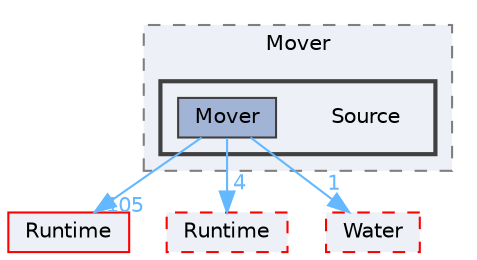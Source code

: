 digraph "Source"
{
 // INTERACTIVE_SVG=YES
 // LATEX_PDF_SIZE
  bgcolor="transparent";
  edge [fontname=Helvetica,fontsize=10,labelfontname=Helvetica,labelfontsize=10];
  node [fontname=Helvetica,fontsize=10,shape=box,height=0.2,width=0.4];
  compound=true
  subgraph clusterdir_ad2d72e98c0642feb58c16d069d62bdf {
    graph [ bgcolor="#edf0f7", pencolor="grey50", label="Mover", fontname=Helvetica,fontsize=10 style="filled,dashed", URL="dir_ad2d72e98c0642feb58c16d069d62bdf.html",tooltip=""]
  subgraph clusterdir_da7cc32a357e45bf95fae1d1d0401758 {
    graph [ bgcolor="#edf0f7", pencolor="grey25", label="", fontname=Helvetica,fontsize=10 style="filled,bold", URL="dir_da7cc32a357e45bf95fae1d1d0401758.html",tooltip=""]
    dir_da7cc32a357e45bf95fae1d1d0401758 [shape=plaintext, label="Source"];
  dir_e15ff6001e46c3bea81a5567be661bbf [label="Mover", fillcolor="#a2b4d6", color="grey25", style="filled", URL="dir_e15ff6001e46c3bea81a5567be661bbf.html",tooltip=""];
  }
  }
  dir_7536b172fbd480bfd146a1b1acd6856b [label="Runtime", fillcolor="#edf0f7", color="red", style="filled", URL="dir_7536b172fbd480bfd146a1b1acd6856b.html",tooltip=""];
  dir_a60e1ce30f7313164a0e11a69cddad56 [label="Runtime", fillcolor="#edf0f7", color="red", style="filled,dashed", URL="dir_a60e1ce30f7313164a0e11a69cddad56.html",tooltip=""];
  dir_ab82942bdf2df46daacc23f33fecff3d [label="Water", fillcolor="#edf0f7", color="red", style="filled,dashed", URL="dir_ab82942bdf2df46daacc23f33fecff3d.html",tooltip=""];
  dir_e15ff6001e46c3bea81a5567be661bbf->dir_7536b172fbd480bfd146a1b1acd6856b [headlabel="105", labeldistance=1.5 headhref="dir_000670_000984.html" href="dir_000670_000984.html" color="steelblue1" fontcolor="steelblue1"];
  dir_e15ff6001e46c3bea81a5567be661bbf->dir_a60e1ce30f7313164a0e11a69cddad56 [headlabel="4", labeldistance=1.5 headhref="dir_000670_000983.html" href="dir_000670_000983.html" color="steelblue1" fontcolor="steelblue1"];
  dir_e15ff6001e46c3bea81a5567be661bbf->dir_ab82942bdf2df46daacc23f33fecff3d [headlabel="1", labeldistance=1.5 headhref="dir_000670_001275.html" href="dir_000670_001275.html" color="steelblue1" fontcolor="steelblue1"];
}
